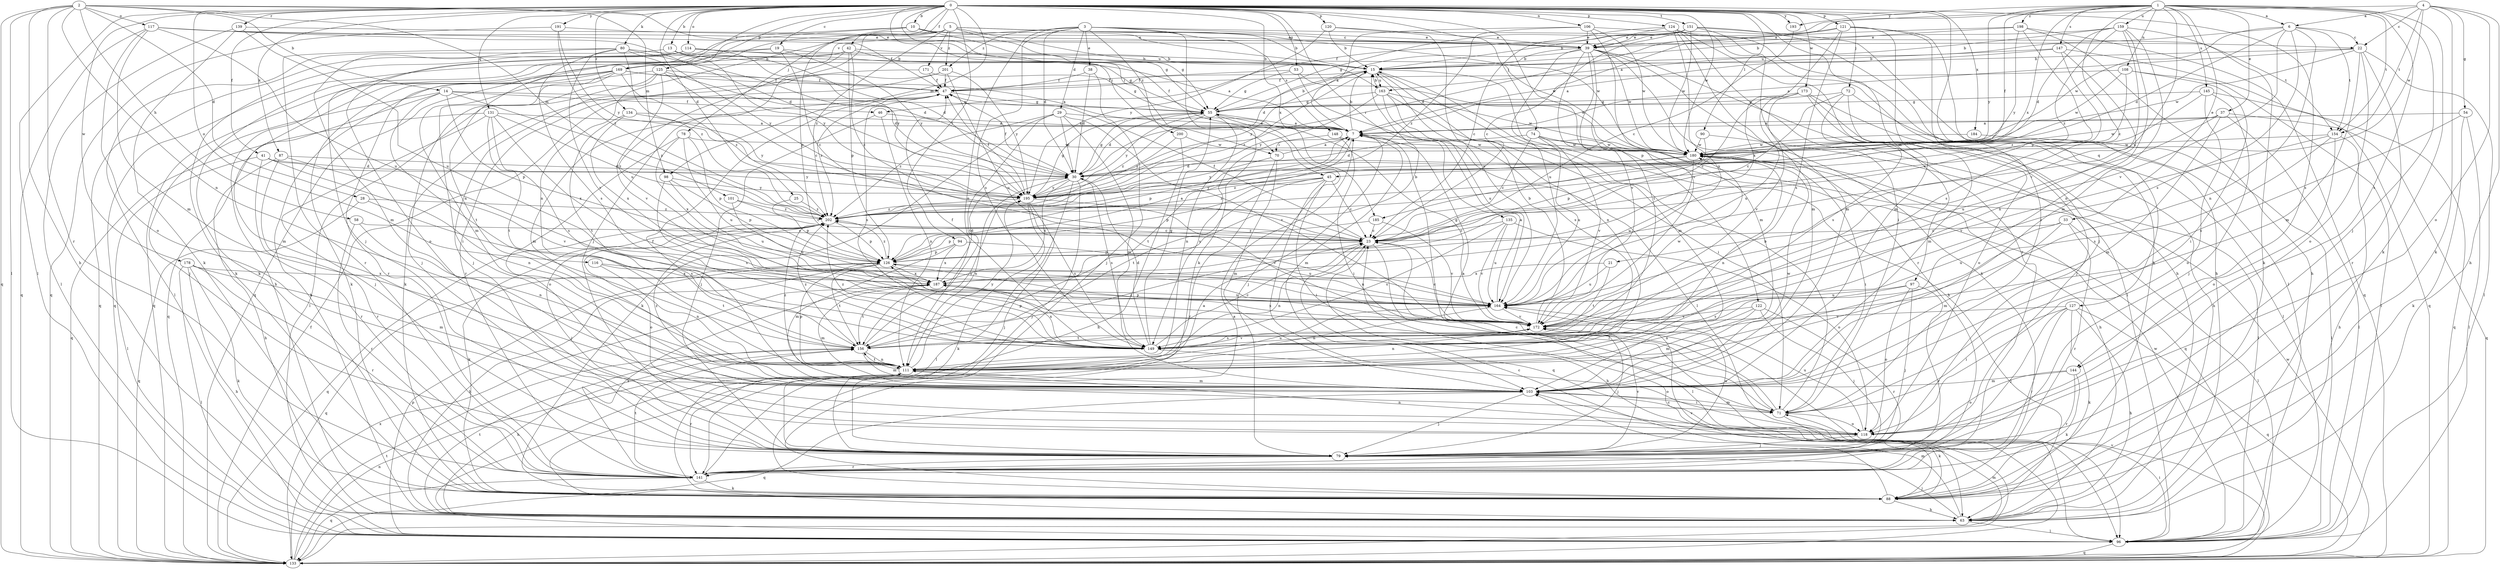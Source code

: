 strict digraph  {
0;
1;
2;
3;
4;
5;
6;
7;
10;
13;
14;
15;
19;
21;
22;
23;
25;
28;
29;
30;
33;
37;
38;
39;
41;
42;
45;
46;
47;
53;
54;
55;
58;
63;
70;
71;
72;
74;
78;
79;
80;
87;
88;
90;
94;
96;
97;
98;
101;
103;
106;
108;
111;
114;
116;
117;
118;
120;
121;
122;
124;
125;
126;
127;
131;
133;
134;
135;
139;
141;
144;
145;
147;
148;
149;
151;
154;
156;
159;
163;
164;
169;
171;
172;
173;
178;
180;
184;
185;
187;
191;
193;
195;
198;
200;
201;
202;
0 -> 10  [label=b];
0 -> 13  [label=b];
0 -> 19  [label=c];
0 -> 25  [label=d];
0 -> 41  [label=f];
0 -> 42  [label=f];
0 -> 45  [label=f];
0 -> 53  [label=g];
0 -> 70  [label=i];
0 -> 72  [label=j];
0 -> 74  [label=j];
0 -> 78  [label=j];
0 -> 80  [label=k];
0 -> 87  [label=k];
0 -> 90  [label=l];
0 -> 94  [label=l];
0 -> 96  [label=l];
0 -> 97  [label=m];
0 -> 98  [label=m];
0 -> 106  [label=n];
0 -> 114  [label=o];
0 -> 116  [label=o];
0 -> 120  [label=p];
0 -> 121  [label=p];
0 -> 122  [label=p];
0 -> 124  [label=p];
0 -> 125  [label=p];
0 -> 127  [label=q];
0 -> 131  [label=q];
0 -> 134  [label=r];
0 -> 135  [label=r];
0 -> 139  [label=r];
0 -> 144  [label=s];
0 -> 151  [label=t];
0 -> 169  [label=v];
0 -> 173  [label=w];
0 -> 178  [label=w];
0 -> 180  [label=w];
0 -> 184  [label=x];
0 -> 185  [label=x];
0 -> 191  [label=y];
0 -> 193  [label=y];
1 -> 6  [label=a];
1 -> 21  [label=c];
1 -> 33  [label=e];
1 -> 37  [label=e];
1 -> 45  [label=f];
1 -> 46  [label=f];
1 -> 79  [label=j];
1 -> 88  [label=k];
1 -> 108  [label=n];
1 -> 144  [label=s];
1 -> 145  [label=s];
1 -> 147  [label=s];
1 -> 154  [label=t];
1 -> 159  [label=u];
1 -> 185  [label=x];
1 -> 187  [label=x];
1 -> 193  [label=y];
1 -> 195  [label=y];
1 -> 198  [label=z];
2 -> 14  [label=b];
2 -> 28  [label=d];
2 -> 58  [label=h];
2 -> 63  [label=h];
2 -> 70  [label=i];
2 -> 96  [label=l];
2 -> 98  [label=m];
2 -> 101  [label=m];
2 -> 111  [label=n];
2 -> 117  [label=o];
2 -> 133  [label=q];
2 -> 141  [label=r];
3 -> 29  [label=d];
3 -> 30  [label=d];
3 -> 38  [label=e];
3 -> 39  [label=e];
3 -> 88  [label=k];
3 -> 111  [label=n];
3 -> 148  [label=s];
3 -> 149  [label=s];
3 -> 154  [label=t];
3 -> 169  [label=v];
3 -> 200  [label=z];
3 -> 201  [label=z];
4 -> 6  [label=a];
4 -> 7  [label=a];
4 -> 22  [label=c];
4 -> 54  [label=g];
4 -> 63  [label=h];
4 -> 88  [label=k];
4 -> 118  [label=o];
4 -> 154  [label=t];
4 -> 180  [label=w];
5 -> 15  [label=b];
5 -> 22  [label=c];
5 -> 55  [label=g];
5 -> 79  [label=j];
5 -> 111  [label=n];
5 -> 133  [label=q];
5 -> 163  [label=u];
5 -> 171  [label=v];
5 -> 180  [label=w];
5 -> 201  [label=z];
5 -> 202  [label=z];
6 -> 22  [label=c];
6 -> 30  [label=d];
6 -> 111  [label=n];
6 -> 149  [label=s];
6 -> 154  [label=t];
6 -> 163  [label=u];
6 -> 172  [label=v];
6 -> 180  [label=w];
7 -> 15  [label=b];
7 -> 70  [label=i];
7 -> 96  [label=l];
7 -> 103  [label=m];
7 -> 126  [label=p];
7 -> 156  [label=t];
7 -> 180  [label=w];
10 -> 39  [label=e];
10 -> 55  [label=g];
10 -> 79  [label=j];
10 -> 111  [label=n];
10 -> 126  [label=p];
10 -> 180  [label=w];
13 -> 15  [label=b];
13 -> 30  [label=d];
13 -> 96  [label=l];
13 -> 195  [label=y];
14 -> 46  [label=f];
14 -> 55  [label=g];
14 -> 79  [label=j];
14 -> 103  [label=m];
14 -> 126  [label=p];
14 -> 156  [label=t];
14 -> 202  [label=z];
15 -> 47  [label=f];
15 -> 63  [label=h];
15 -> 103  [label=m];
15 -> 111  [label=n];
15 -> 163  [label=u];
15 -> 195  [label=y];
15 -> 202  [label=z];
19 -> 15  [label=b];
19 -> 23  [label=c];
19 -> 88  [label=k];
19 -> 133  [label=q];
19 -> 195  [label=y];
21 -> 156  [label=t];
21 -> 164  [label=u];
21 -> 187  [label=x];
22 -> 7  [label=a];
22 -> 15  [label=b];
22 -> 96  [label=l];
22 -> 103  [label=m];
22 -> 118  [label=o];
22 -> 141  [label=r];
22 -> 180  [label=w];
23 -> 47  [label=f];
23 -> 63  [label=h];
23 -> 96  [label=l];
23 -> 111  [label=n];
23 -> 126  [label=p];
23 -> 202  [label=z];
25 -> 126  [label=p];
25 -> 202  [label=z];
28 -> 133  [label=q];
28 -> 149  [label=s];
28 -> 202  [label=z];
29 -> 7  [label=a];
29 -> 30  [label=d];
29 -> 88  [label=k];
29 -> 103  [label=m];
29 -> 156  [label=t];
29 -> 172  [label=v];
29 -> 202  [label=z];
30 -> 47  [label=f];
30 -> 55  [label=g];
30 -> 79  [label=j];
30 -> 96  [label=l];
30 -> 111  [label=n];
30 -> 149  [label=s];
30 -> 187  [label=x];
30 -> 195  [label=y];
33 -> 23  [label=c];
33 -> 96  [label=l];
33 -> 103  [label=m];
33 -> 141  [label=r];
33 -> 164  [label=u];
37 -> 7  [label=a];
37 -> 96  [label=l];
37 -> 103  [label=m];
37 -> 133  [label=q];
37 -> 164  [label=u];
37 -> 180  [label=w];
38 -> 30  [label=d];
38 -> 47  [label=f];
38 -> 79  [label=j];
39 -> 15  [label=b];
39 -> 30  [label=d];
39 -> 88  [label=k];
39 -> 96  [label=l];
39 -> 103  [label=m];
39 -> 141  [label=r];
39 -> 156  [label=t];
39 -> 164  [label=u];
39 -> 172  [label=v];
39 -> 180  [label=w];
41 -> 30  [label=d];
41 -> 96  [label=l];
41 -> 111  [label=n];
41 -> 141  [label=r];
41 -> 195  [label=y];
42 -> 15  [label=b];
42 -> 23  [label=c];
42 -> 55  [label=g];
42 -> 63  [label=h];
42 -> 126  [label=p];
42 -> 133  [label=q];
42 -> 164  [label=u];
45 -> 23  [label=c];
45 -> 71  [label=i];
45 -> 126  [label=p];
45 -> 133  [label=q];
45 -> 156  [label=t];
45 -> 195  [label=y];
45 -> 202  [label=z];
46 -> 7  [label=a];
46 -> 79  [label=j];
46 -> 111  [label=n];
47 -> 55  [label=g];
47 -> 103  [label=m];
47 -> 149  [label=s];
47 -> 202  [label=z];
53 -> 47  [label=f];
53 -> 55  [label=g];
53 -> 96  [label=l];
53 -> 180  [label=w];
54 -> 7  [label=a];
54 -> 88  [label=k];
54 -> 96  [label=l];
54 -> 149  [label=s];
55 -> 7  [label=a];
55 -> 15  [label=b];
55 -> 30  [label=d];
55 -> 79  [label=j];
55 -> 111  [label=n];
55 -> 195  [label=y];
55 -> 202  [label=z];
58 -> 23  [label=c];
58 -> 111  [label=n];
58 -> 141  [label=r];
63 -> 79  [label=j];
63 -> 96  [label=l];
63 -> 103  [label=m];
63 -> 156  [label=t];
70 -> 7  [label=a];
70 -> 103  [label=m];
70 -> 141  [label=r];
70 -> 195  [label=y];
71 -> 7  [label=a];
71 -> 15  [label=b];
71 -> 23  [label=c];
71 -> 88  [label=k];
71 -> 103  [label=m];
71 -> 118  [label=o];
72 -> 23  [label=c];
72 -> 55  [label=g];
72 -> 96  [label=l];
72 -> 103  [label=m];
72 -> 149  [label=s];
74 -> 23  [label=c];
74 -> 30  [label=d];
74 -> 63  [label=h];
74 -> 133  [label=q];
74 -> 164  [label=u];
74 -> 172  [label=v];
74 -> 180  [label=w];
78 -> 118  [label=o];
78 -> 126  [label=p];
78 -> 164  [label=u];
78 -> 180  [label=w];
78 -> 187  [label=x];
79 -> 141  [label=r];
79 -> 164  [label=u];
79 -> 172  [label=v];
80 -> 15  [label=b];
80 -> 30  [label=d];
80 -> 103  [label=m];
80 -> 141  [label=r];
80 -> 149  [label=s];
80 -> 172  [label=v];
80 -> 195  [label=y];
80 -> 202  [label=z];
87 -> 30  [label=d];
87 -> 63  [label=h];
87 -> 141  [label=r];
87 -> 172  [label=v];
88 -> 7  [label=a];
88 -> 23  [label=c];
88 -> 63  [label=h];
88 -> 172  [label=v];
90 -> 96  [label=l];
90 -> 126  [label=p];
90 -> 180  [label=w];
94 -> 103  [label=m];
94 -> 126  [label=p];
94 -> 164  [label=u];
94 -> 187  [label=x];
96 -> 71  [label=i];
96 -> 126  [label=p];
96 -> 133  [label=q];
96 -> 180  [label=w];
97 -> 79  [label=j];
97 -> 118  [label=o];
97 -> 141  [label=r];
97 -> 149  [label=s];
97 -> 164  [label=u];
98 -> 126  [label=p];
98 -> 149  [label=s];
98 -> 164  [label=u];
98 -> 195  [label=y];
101 -> 23  [label=c];
101 -> 164  [label=u];
101 -> 202  [label=z];
103 -> 47  [label=f];
103 -> 71  [label=i];
103 -> 79  [label=j];
103 -> 133  [label=q];
103 -> 180  [label=w];
103 -> 202  [label=z];
106 -> 7  [label=a];
106 -> 39  [label=e];
106 -> 63  [label=h];
106 -> 172  [label=v];
106 -> 180  [label=w];
106 -> 202  [label=z];
108 -> 47  [label=f];
108 -> 71  [label=i];
108 -> 96  [label=l];
108 -> 180  [label=w];
108 -> 202  [label=z];
111 -> 103  [label=m];
111 -> 126  [label=p];
111 -> 141  [label=r];
111 -> 156  [label=t];
111 -> 164  [label=u];
111 -> 195  [label=y];
111 -> 202  [label=z];
114 -> 7  [label=a];
114 -> 15  [label=b];
114 -> 88  [label=k];
114 -> 118  [label=o];
114 -> 133  [label=q];
114 -> 195  [label=y];
116 -> 111  [label=n];
116 -> 156  [label=t];
116 -> 187  [label=x];
117 -> 30  [label=d];
117 -> 39  [label=e];
117 -> 47  [label=f];
117 -> 103  [label=m];
117 -> 118  [label=o];
117 -> 133  [label=q];
117 -> 164  [label=u];
118 -> 79  [label=j];
118 -> 111  [label=n];
118 -> 164  [label=u];
120 -> 15  [label=b];
120 -> 39  [label=e];
120 -> 164  [label=u];
120 -> 195  [label=y];
121 -> 30  [label=d];
121 -> 39  [label=e];
121 -> 63  [label=h];
121 -> 71  [label=i];
121 -> 103  [label=m];
121 -> 149  [label=s];
121 -> 187  [label=x];
122 -> 79  [label=j];
122 -> 103  [label=m];
122 -> 111  [label=n];
122 -> 141  [label=r];
122 -> 172  [label=v];
124 -> 23  [label=c];
124 -> 39  [label=e];
124 -> 71  [label=i];
124 -> 88  [label=k];
124 -> 103  [label=m];
124 -> 141  [label=r];
124 -> 164  [label=u];
125 -> 23  [label=c];
125 -> 30  [label=d];
125 -> 47  [label=f];
125 -> 63  [label=h];
125 -> 79  [label=j];
125 -> 96  [label=l];
125 -> 172  [label=v];
126 -> 7  [label=a];
126 -> 63  [label=h];
126 -> 133  [label=q];
126 -> 156  [label=t];
126 -> 164  [label=u];
126 -> 187  [label=x];
126 -> 202  [label=z];
127 -> 63  [label=h];
127 -> 71  [label=i];
127 -> 79  [label=j];
127 -> 88  [label=k];
127 -> 133  [label=q];
127 -> 141  [label=r];
127 -> 172  [label=v];
131 -> 7  [label=a];
131 -> 79  [label=j];
131 -> 133  [label=q];
131 -> 149  [label=s];
131 -> 156  [label=t];
131 -> 187  [label=x];
131 -> 202  [label=z];
133 -> 23  [label=c];
133 -> 47  [label=f];
133 -> 103  [label=m];
133 -> 111  [label=n];
133 -> 156  [label=t];
133 -> 172  [label=v];
133 -> 180  [label=w];
133 -> 187  [label=x];
134 -> 7  [label=a];
134 -> 156  [label=t];
134 -> 187  [label=x];
134 -> 195  [label=y];
135 -> 23  [label=c];
135 -> 118  [label=o];
135 -> 149  [label=s];
135 -> 164  [label=u];
135 -> 172  [label=v];
139 -> 39  [label=e];
139 -> 88  [label=k];
139 -> 96  [label=l];
139 -> 164  [label=u];
141 -> 7  [label=a];
141 -> 88  [label=k];
141 -> 133  [label=q];
141 -> 156  [label=t];
141 -> 187  [label=x];
144 -> 88  [label=k];
144 -> 103  [label=m];
144 -> 118  [label=o];
144 -> 141  [label=r];
145 -> 23  [label=c];
145 -> 55  [label=g];
145 -> 79  [label=j];
145 -> 118  [label=o];
145 -> 133  [label=q];
147 -> 7  [label=a];
147 -> 15  [label=b];
147 -> 111  [label=n];
147 -> 133  [label=q];
147 -> 149  [label=s];
148 -> 71  [label=i];
148 -> 149  [label=s];
148 -> 180  [label=w];
149 -> 23  [label=c];
149 -> 30  [label=d];
149 -> 47  [label=f];
149 -> 55  [label=g];
149 -> 118  [label=o];
149 -> 126  [label=p];
149 -> 172  [label=v];
149 -> 187  [label=x];
149 -> 202  [label=z];
151 -> 15  [label=b];
151 -> 23  [label=c];
151 -> 39  [label=e];
151 -> 55  [label=g];
151 -> 79  [label=j];
151 -> 96  [label=l];
151 -> 103  [label=m];
151 -> 180  [label=w];
154 -> 63  [label=h];
154 -> 118  [label=o];
154 -> 149  [label=s];
154 -> 172  [label=v];
154 -> 180  [label=w];
156 -> 23  [label=c];
156 -> 63  [label=h];
156 -> 103  [label=m];
156 -> 111  [label=n];
156 -> 195  [label=y];
156 -> 202  [label=z];
159 -> 15  [label=b];
159 -> 30  [label=d];
159 -> 39  [label=e];
159 -> 88  [label=k];
159 -> 103  [label=m];
159 -> 111  [label=n];
159 -> 172  [label=v];
159 -> 202  [label=z];
163 -> 15  [label=b];
163 -> 55  [label=g];
163 -> 71  [label=i];
163 -> 149  [label=s];
163 -> 164  [label=u];
163 -> 180  [label=w];
163 -> 195  [label=y];
164 -> 7  [label=a];
164 -> 111  [label=n];
164 -> 172  [label=v];
169 -> 7  [label=a];
169 -> 47  [label=f];
169 -> 71  [label=i];
169 -> 88  [label=k];
169 -> 103  [label=m];
169 -> 133  [label=q];
169 -> 141  [label=r];
169 -> 202  [label=z];
171 -> 47  [label=f];
171 -> 55  [label=g];
171 -> 79  [label=j];
172 -> 15  [label=b];
172 -> 23  [label=c];
172 -> 55  [label=g];
172 -> 79  [label=j];
172 -> 111  [label=n];
172 -> 126  [label=p];
172 -> 149  [label=s];
172 -> 156  [label=t];
172 -> 180  [label=w];
172 -> 187  [label=x];
173 -> 23  [label=c];
173 -> 55  [label=g];
173 -> 63  [label=h];
173 -> 79  [label=j];
173 -> 118  [label=o];
173 -> 164  [label=u];
173 -> 172  [label=v];
178 -> 63  [label=h];
178 -> 88  [label=k];
178 -> 96  [label=l];
178 -> 103  [label=m];
178 -> 141  [label=r];
178 -> 187  [label=x];
180 -> 30  [label=d];
180 -> 71  [label=i];
180 -> 111  [label=n];
180 -> 164  [label=u];
180 -> 202  [label=z];
184 -> 96  [label=l];
184 -> 180  [label=w];
185 -> 23  [label=c];
185 -> 126  [label=p];
185 -> 172  [label=v];
187 -> 15  [label=b];
187 -> 30  [label=d];
187 -> 103  [label=m];
187 -> 156  [label=t];
187 -> 164  [label=u];
191 -> 39  [label=e];
191 -> 133  [label=q];
191 -> 195  [label=y];
191 -> 202  [label=z];
193 -> 23  [label=c];
195 -> 47  [label=f];
195 -> 55  [label=g];
195 -> 79  [label=j];
195 -> 88  [label=k];
195 -> 149  [label=s];
195 -> 172  [label=v];
195 -> 202  [label=z];
198 -> 15  [label=b];
198 -> 39  [label=e];
198 -> 63  [label=h];
198 -> 126  [label=p];
198 -> 133  [label=q];
198 -> 195  [label=y];
200 -> 63  [label=h];
200 -> 180  [label=w];
200 -> 195  [label=y];
201 -> 47  [label=f];
201 -> 88  [label=k];
201 -> 141  [label=r];
201 -> 164  [label=u];
201 -> 195  [label=y];
202 -> 23  [label=c];
202 -> 79  [label=j];
202 -> 88  [label=k];
202 -> 118  [label=o];
202 -> 126  [label=p];
202 -> 133  [label=q];
}
